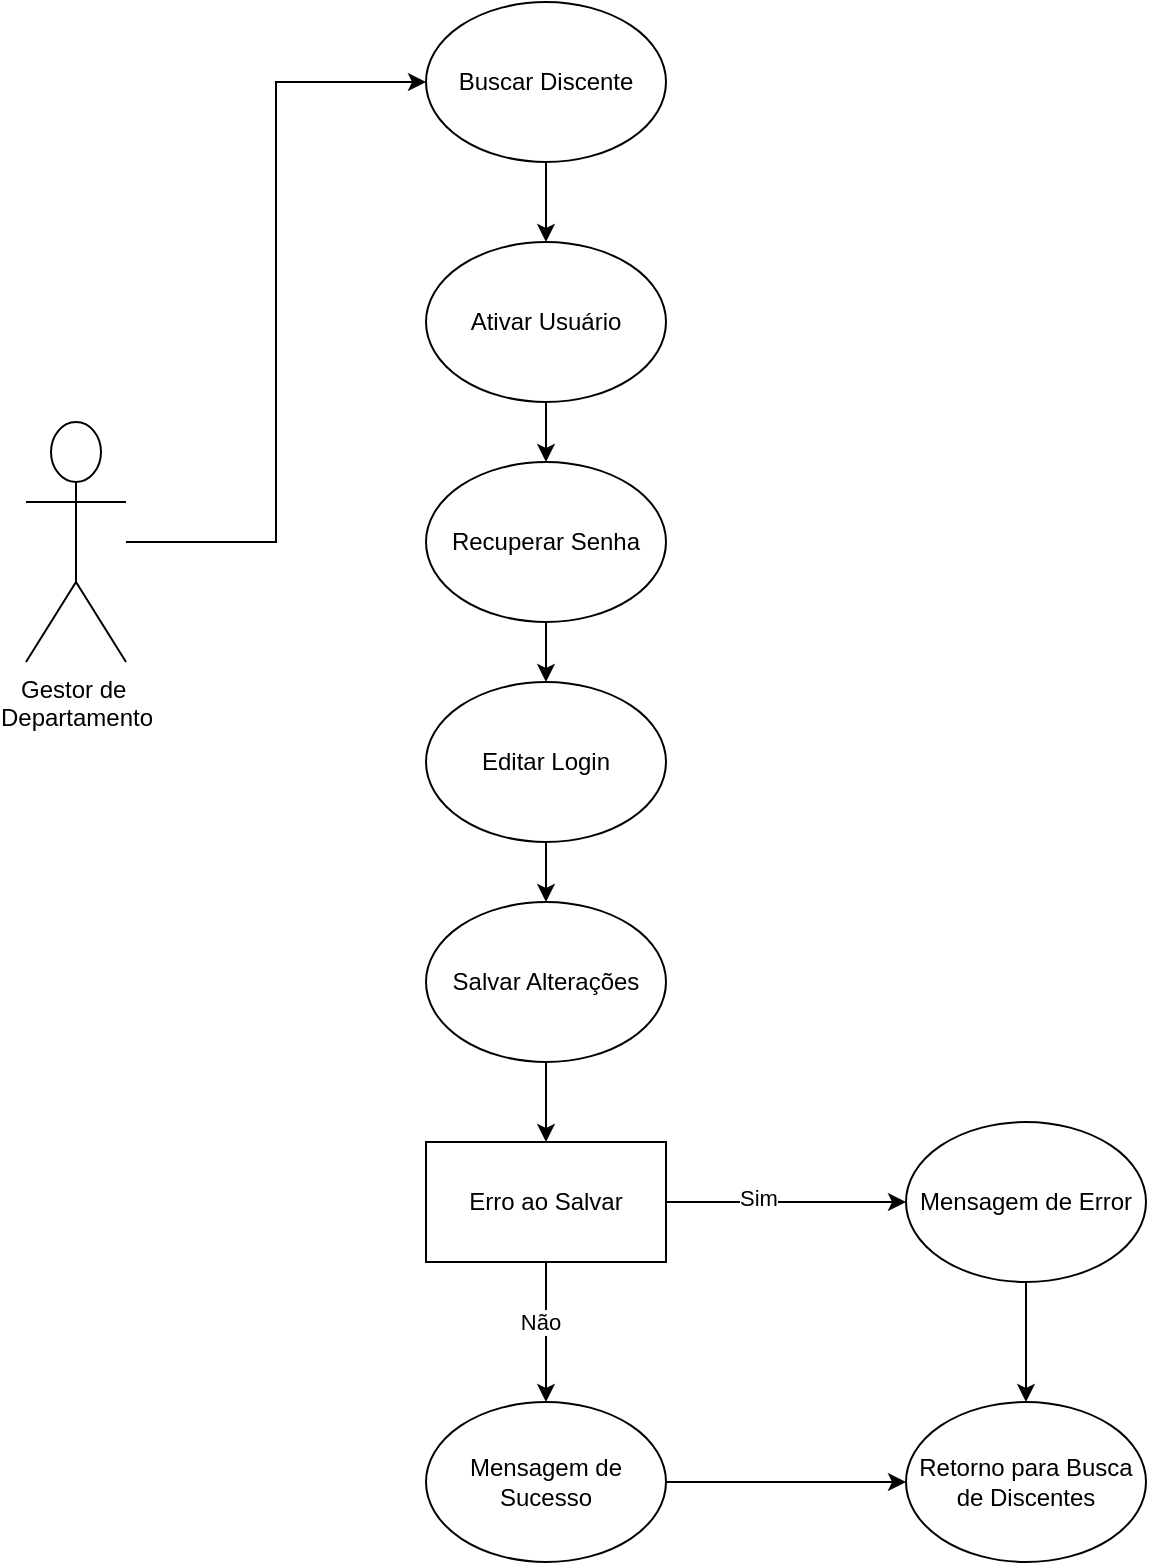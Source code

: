 <mxfile version="26.0.1">
  <diagram name="Page-1" id="a9xbG8F_GNnG1AXdbUe6">
    <mxGraphModel dx="1518" dy="669" grid="1" gridSize="10" guides="1" tooltips="1" connect="1" arrows="1" fold="1" page="1" pageScale="1" pageWidth="850" pageHeight="1100" math="0" shadow="0">
      <root>
        <mxCell id="0" />
        <mxCell id="1" parent="0" />
        <mxCell id="sUPJJfyMSfGlv_dS8gxe-11" style="edgeStyle=orthogonalEdgeStyle;rounded=0;orthogonalLoop=1;jettySize=auto;html=1;entryX=0;entryY=0.5;entryDx=0;entryDy=0;" edge="1" parent="1" source="sUPJJfyMSfGlv_dS8gxe-1" target="sUPJJfyMSfGlv_dS8gxe-2">
          <mxGeometry relative="1" as="geometry" />
        </mxCell>
        <mxCell id="sUPJJfyMSfGlv_dS8gxe-1" value="Gestor de&amp;nbsp;&lt;div&gt;Departamento&lt;/div&gt;" style="shape=umlActor;verticalLabelPosition=bottom;verticalAlign=top;html=1;outlineConnect=0;" vertex="1" parent="1">
          <mxGeometry x="30" y="350" width="50" height="120" as="geometry" />
        </mxCell>
        <mxCell id="sUPJJfyMSfGlv_dS8gxe-12" style="edgeStyle=orthogonalEdgeStyle;rounded=0;orthogonalLoop=1;jettySize=auto;html=1;entryX=0.5;entryY=0;entryDx=0;entryDy=0;" edge="1" parent="1" source="sUPJJfyMSfGlv_dS8gxe-2" target="sUPJJfyMSfGlv_dS8gxe-3">
          <mxGeometry relative="1" as="geometry" />
        </mxCell>
        <mxCell id="sUPJJfyMSfGlv_dS8gxe-2" value="Buscar Discente" style="ellipse;whiteSpace=wrap;html=1;" vertex="1" parent="1">
          <mxGeometry x="230" y="140" width="120" height="80" as="geometry" />
        </mxCell>
        <mxCell id="sUPJJfyMSfGlv_dS8gxe-13" style="edgeStyle=orthogonalEdgeStyle;rounded=0;orthogonalLoop=1;jettySize=auto;html=1;entryX=0.5;entryY=0;entryDx=0;entryDy=0;" edge="1" parent="1" source="sUPJJfyMSfGlv_dS8gxe-3" target="sUPJJfyMSfGlv_dS8gxe-4">
          <mxGeometry relative="1" as="geometry" />
        </mxCell>
        <mxCell id="sUPJJfyMSfGlv_dS8gxe-3" value="Ativar Usuário" style="ellipse;whiteSpace=wrap;html=1;" vertex="1" parent="1">
          <mxGeometry x="230" y="260" width="120" height="80" as="geometry" />
        </mxCell>
        <mxCell id="sUPJJfyMSfGlv_dS8gxe-14" style="edgeStyle=orthogonalEdgeStyle;rounded=0;orthogonalLoop=1;jettySize=auto;html=1;entryX=0.5;entryY=0;entryDx=0;entryDy=0;" edge="1" parent="1" source="sUPJJfyMSfGlv_dS8gxe-4" target="sUPJJfyMSfGlv_dS8gxe-5">
          <mxGeometry relative="1" as="geometry" />
        </mxCell>
        <mxCell id="sUPJJfyMSfGlv_dS8gxe-4" value="Recuperar Senha" style="ellipse;whiteSpace=wrap;html=1;" vertex="1" parent="1">
          <mxGeometry x="230" y="370" width="120" height="80" as="geometry" />
        </mxCell>
        <mxCell id="sUPJJfyMSfGlv_dS8gxe-15" style="edgeStyle=orthogonalEdgeStyle;rounded=0;orthogonalLoop=1;jettySize=auto;html=1;entryX=0.5;entryY=0;entryDx=0;entryDy=0;" edge="1" parent="1" source="sUPJJfyMSfGlv_dS8gxe-5" target="sUPJJfyMSfGlv_dS8gxe-6">
          <mxGeometry relative="1" as="geometry" />
        </mxCell>
        <mxCell id="sUPJJfyMSfGlv_dS8gxe-5" value="Editar Login" style="ellipse;whiteSpace=wrap;html=1;" vertex="1" parent="1">
          <mxGeometry x="230" y="480" width="120" height="80" as="geometry" />
        </mxCell>
        <mxCell id="sUPJJfyMSfGlv_dS8gxe-17" value="" style="edgeStyle=orthogonalEdgeStyle;rounded=0;orthogonalLoop=1;jettySize=auto;html=1;" edge="1" parent="1" source="sUPJJfyMSfGlv_dS8gxe-6" target="sUPJJfyMSfGlv_dS8gxe-16">
          <mxGeometry relative="1" as="geometry" />
        </mxCell>
        <mxCell id="sUPJJfyMSfGlv_dS8gxe-6" value="Salvar Alterações" style="ellipse;whiteSpace=wrap;html=1;" vertex="1" parent="1">
          <mxGeometry x="230" y="590" width="120" height="80" as="geometry" />
        </mxCell>
        <mxCell id="sUPJJfyMSfGlv_dS8gxe-19" style="edgeStyle=orthogonalEdgeStyle;rounded=0;orthogonalLoop=1;jettySize=auto;html=1;entryX=0;entryY=0.5;entryDx=0;entryDy=0;" edge="1" parent="1" source="sUPJJfyMSfGlv_dS8gxe-16" target="sUPJJfyMSfGlv_dS8gxe-18">
          <mxGeometry relative="1" as="geometry" />
        </mxCell>
        <mxCell id="sUPJJfyMSfGlv_dS8gxe-20" value="Sim" style="edgeLabel;html=1;align=center;verticalAlign=middle;resizable=0;points=[];" vertex="1" connectable="0" parent="sUPJJfyMSfGlv_dS8gxe-19">
          <mxGeometry x="-0.238" y="2" relative="1" as="geometry">
            <mxPoint as="offset" />
          </mxGeometry>
        </mxCell>
        <mxCell id="sUPJJfyMSfGlv_dS8gxe-22" style="edgeStyle=orthogonalEdgeStyle;rounded=0;orthogonalLoop=1;jettySize=auto;html=1;exitX=0.5;exitY=1;exitDx=0;exitDy=0;entryX=0.5;entryY=0;entryDx=0;entryDy=0;" edge="1" parent="1" source="sUPJJfyMSfGlv_dS8gxe-16" target="sUPJJfyMSfGlv_dS8gxe-21">
          <mxGeometry relative="1" as="geometry" />
        </mxCell>
        <mxCell id="sUPJJfyMSfGlv_dS8gxe-28" value="Não" style="edgeLabel;html=1;align=center;verticalAlign=middle;resizable=0;points=[];" vertex="1" connectable="0" parent="sUPJJfyMSfGlv_dS8gxe-22">
          <mxGeometry x="-0.116" y="-3" relative="1" as="geometry">
            <mxPoint y="-1" as="offset" />
          </mxGeometry>
        </mxCell>
        <mxCell id="sUPJJfyMSfGlv_dS8gxe-16" value="Erro ao Salvar" style="whiteSpace=wrap;html=1;" vertex="1" parent="1">
          <mxGeometry x="230" y="710" width="120" height="60" as="geometry" />
        </mxCell>
        <mxCell id="sUPJJfyMSfGlv_dS8gxe-27" style="edgeStyle=orthogonalEdgeStyle;rounded=0;orthogonalLoop=1;jettySize=auto;html=1;entryX=0.5;entryY=0;entryDx=0;entryDy=0;" edge="1" parent="1" source="sUPJJfyMSfGlv_dS8gxe-18" target="sUPJJfyMSfGlv_dS8gxe-26">
          <mxGeometry relative="1" as="geometry" />
        </mxCell>
        <mxCell id="sUPJJfyMSfGlv_dS8gxe-18" value="Mensagem de Error" style="ellipse;whiteSpace=wrap;html=1;" vertex="1" parent="1">
          <mxGeometry x="470" y="700" width="120" height="80" as="geometry" />
        </mxCell>
        <mxCell id="sUPJJfyMSfGlv_dS8gxe-29" style="edgeStyle=orthogonalEdgeStyle;rounded=0;orthogonalLoop=1;jettySize=auto;html=1;entryX=0;entryY=0.5;entryDx=0;entryDy=0;" edge="1" parent="1" source="sUPJJfyMSfGlv_dS8gxe-21" target="sUPJJfyMSfGlv_dS8gxe-26">
          <mxGeometry relative="1" as="geometry" />
        </mxCell>
        <mxCell id="sUPJJfyMSfGlv_dS8gxe-21" value="Mensagem de Sucesso" style="ellipse;whiteSpace=wrap;html=1;" vertex="1" parent="1">
          <mxGeometry x="230" y="840" width="120" height="80" as="geometry" />
        </mxCell>
        <mxCell id="sUPJJfyMSfGlv_dS8gxe-26" value="Retorno para Busca de Discentes" style="ellipse;whiteSpace=wrap;html=1;" vertex="1" parent="1">
          <mxGeometry x="470" y="840" width="120" height="80" as="geometry" />
        </mxCell>
      </root>
    </mxGraphModel>
  </diagram>
</mxfile>
